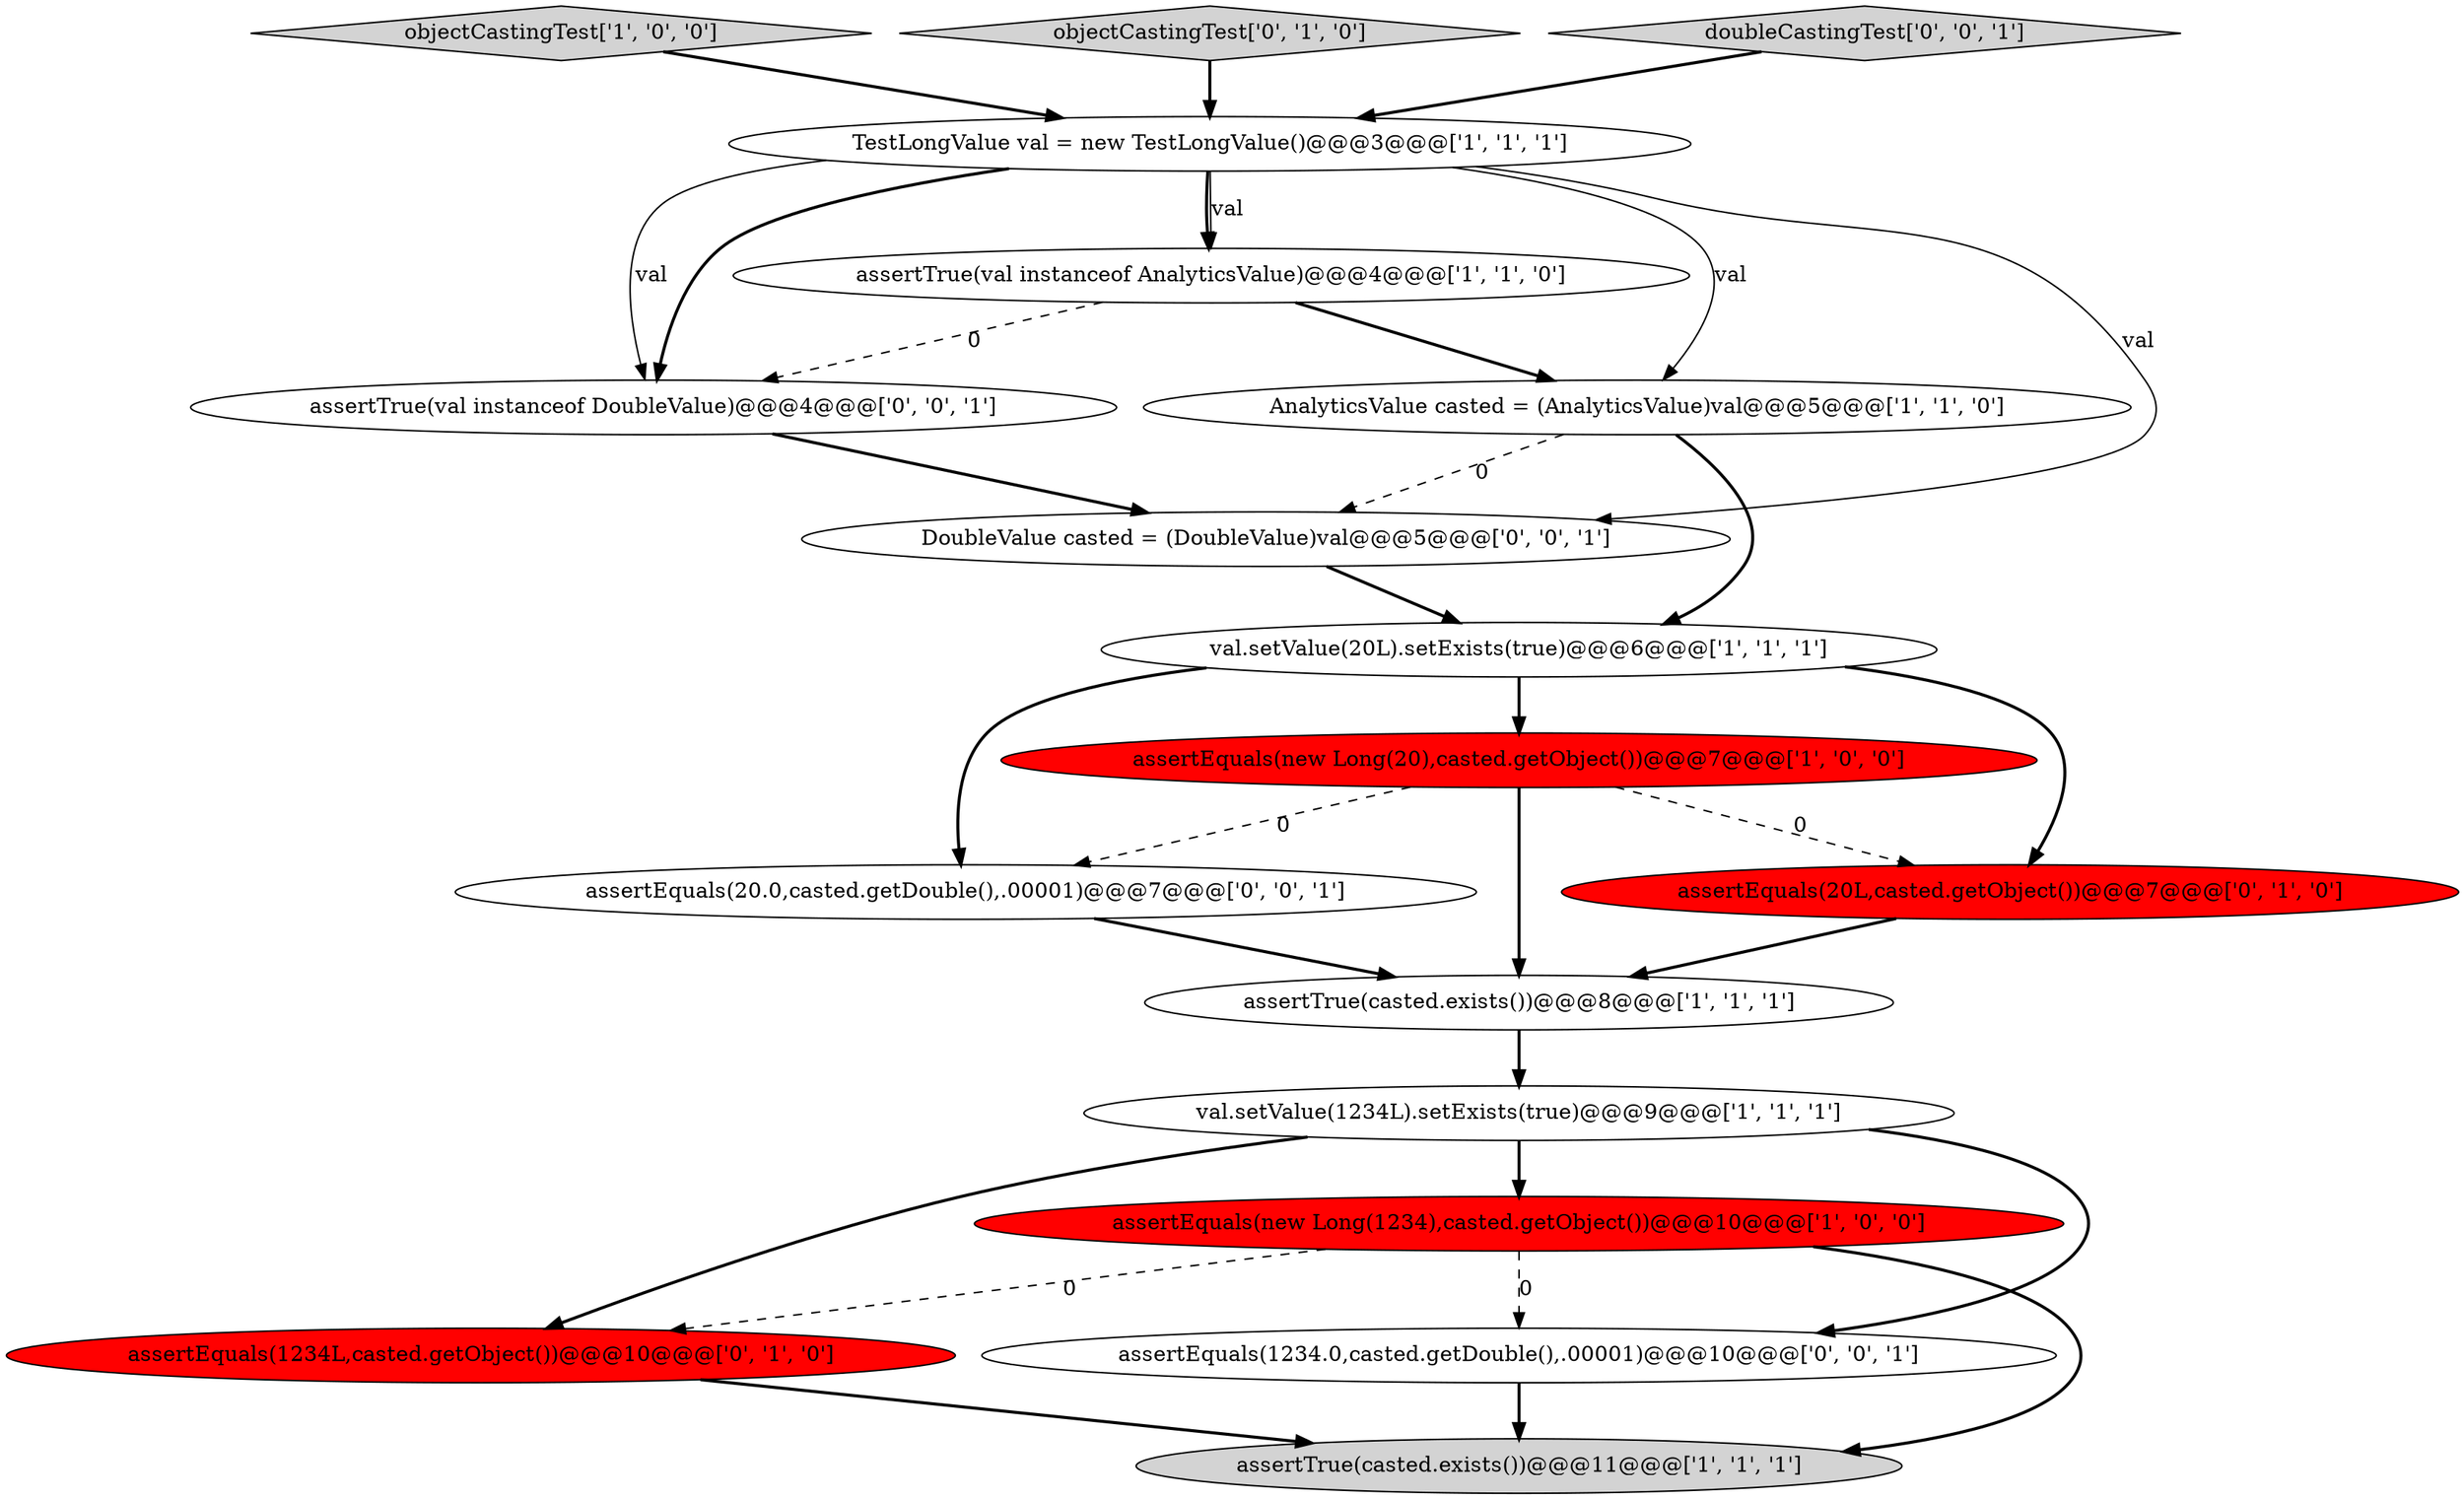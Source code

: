 digraph {
15 [style = filled, label = "DoubleValue casted = (DoubleValue)val@@@5@@@['0', '0', '1']", fillcolor = white, shape = ellipse image = "AAA0AAABBB3BBB"];
6 [style = filled, label = "TestLongValue val = new TestLongValue()@@@3@@@['1', '1', '1']", fillcolor = white, shape = ellipse image = "AAA0AAABBB1BBB"];
16 [style = filled, label = "assertEquals(20.0,casted.getDouble(),.00001)@@@7@@@['0', '0', '1']", fillcolor = white, shape = ellipse image = "AAA0AAABBB3BBB"];
2 [style = filled, label = "objectCastingTest['1', '0', '0']", fillcolor = lightgray, shape = diamond image = "AAA0AAABBB1BBB"];
4 [style = filled, label = "assertTrue(casted.exists())@@@8@@@['1', '1', '1']", fillcolor = white, shape = ellipse image = "AAA0AAABBB1BBB"];
8 [style = filled, label = "val.setValue(20L).setExists(true)@@@6@@@['1', '1', '1']", fillcolor = white, shape = ellipse image = "AAA0AAABBB1BBB"];
11 [style = filled, label = "objectCastingTest['0', '1', '0']", fillcolor = lightgray, shape = diamond image = "AAA0AAABBB2BBB"];
3 [style = filled, label = "assertTrue(casted.exists())@@@11@@@['1', '1', '1']", fillcolor = lightgray, shape = ellipse image = "AAA0AAABBB1BBB"];
13 [style = filled, label = "assertTrue(val instanceof DoubleValue)@@@4@@@['0', '0', '1']", fillcolor = white, shape = ellipse image = "AAA0AAABBB3BBB"];
14 [style = filled, label = "assertEquals(1234.0,casted.getDouble(),.00001)@@@10@@@['0', '0', '1']", fillcolor = white, shape = ellipse image = "AAA0AAABBB3BBB"];
9 [style = filled, label = "AnalyticsValue casted = (AnalyticsValue)val@@@5@@@['1', '1', '0']", fillcolor = white, shape = ellipse image = "AAA0AAABBB1BBB"];
0 [style = filled, label = "assertEquals(new Long(1234),casted.getObject())@@@10@@@['1', '0', '0']", fillcolor = red, shape = ellipse image = "AAA1AAABBB1BBB"];
10 [style = filled, label = "assertEquals(20L,casted.getObject())@@@7@@@['0', '1', '0']", fillcolor = red, shape = ellipse image = "AAA1AAABBB2BBB"];
12 [style = filled, label = "assertEquals(1234L,casted.getObject())@@@10@@@['0', '1', '0']", fillcolor = red, shape = ellipse image = "AAA1AAABBB2BBB"];
17 [style = filled, label = "doubleCastingTest['0', '0', '1']", fillcolor = lightgray, shape = diamond image = "AAA0AAABBB3BBB"];
5 [style = filled, label = "val.setValue(1234L).setExists(true)@@@9@@@['1', '1', '1']", fillcolor = white, shape = ellipse image = "AAA0AAABBB1BBB"];
7 [style = filled, label = "assertTrue(val instanceof AnalyticsValue)@@@4@@@['1', '1', '0']", fillcolor = white, shape = ellipse image = "AAA0AAABBB1BBB"];
1 [style = filled, label = "assertEquals(new Long(20),casted.getObject())@@@7@@@['1', '0', '0']", fillcolor = red, shape = ellipse image = "AAA1AAABBB1BBB"];
0->3 [style = bold, label=""];
14->3 [style = bold, label=""];
8->16 [style = bold, label=""];
8->10 [style = bold, label=""];
1->4 [style = bold, label=""];
17->6 [style = bold, label=""];
6->15 [style = solid, label="val"];
2->6 [style = bold, label=""];
11->6 [style = bold, label=""];
1->10 [style = dashed, label="0"];
5->14 [style = bold, label=""];
0->12 [style = dashed, label="0"];
9->8 [style = bold, label=""];
6->13 [style = solid, label="val"];
7->9 [style = bold, label=""];
8->1 [style = bold, label=""];
0->14 [style = dashed, label="0"];
5->0 [style = bold, label=""];
5->12 [style = bold, label=""];
1->16 [style = dashed, label="0"];
6->9 [style = solid, label="val"];
6->13 [style = bold, label=""];
7->13 [style = dashed, label="0"];
10->4 [style = bold, label=""];
6->7 [style = solid, label="val"];
12->3 [style = bold, label=""];
13->15 [style = bold, label=""];
16->4 [style = bold, label=""];
6->7 [style = bold, label=""];
4->5 [style = bold, label=""];
15->8 [style = bold, label=""];
9->15 [style = dashed, label="0"];
}
